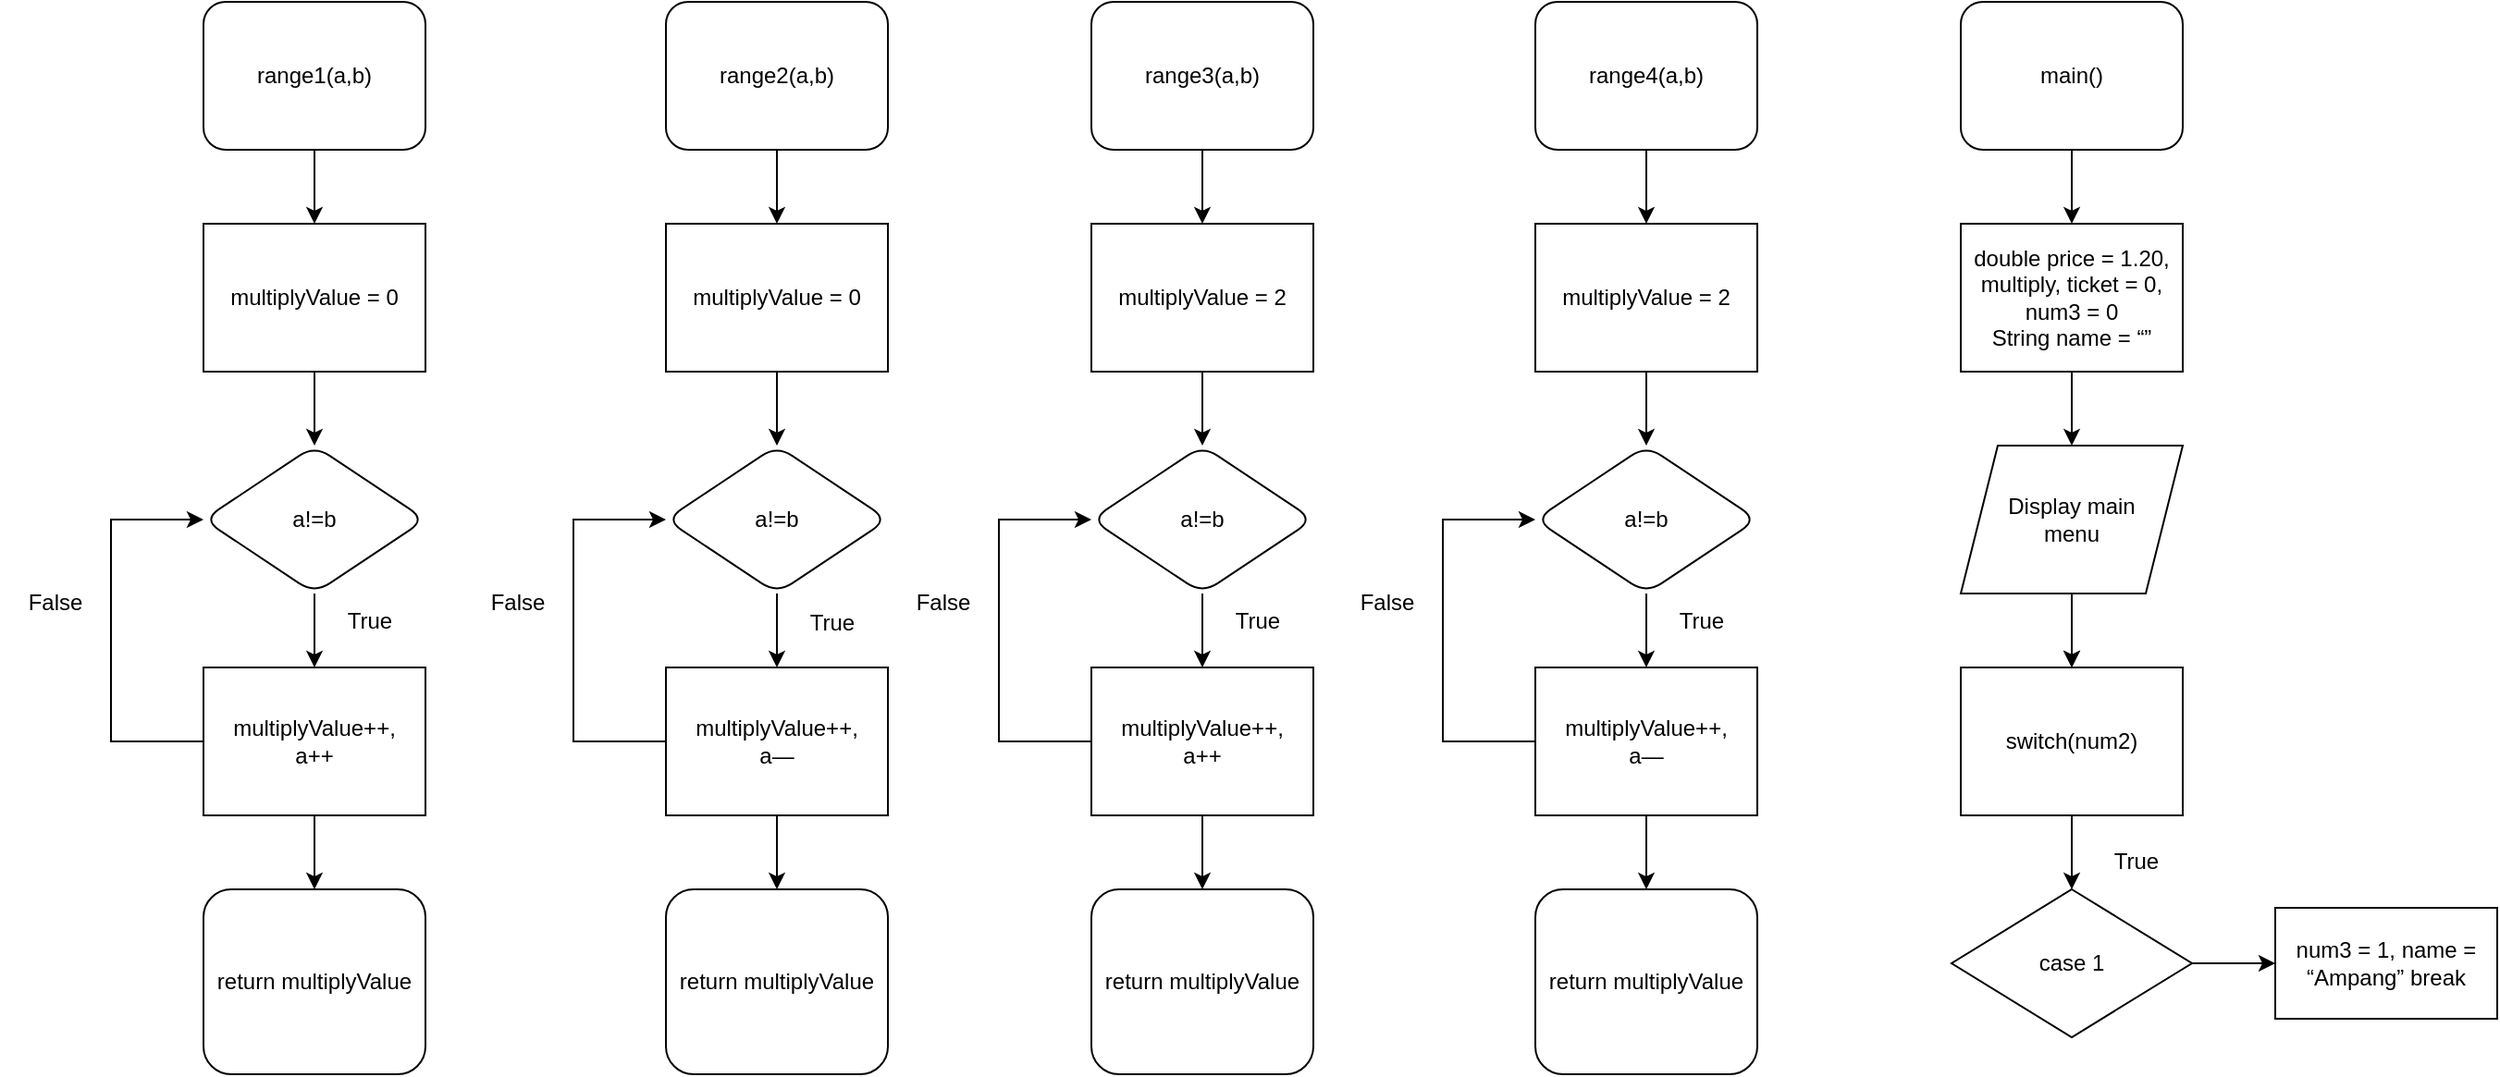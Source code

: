 <mxfile version="20.7.4" type="github">
  <diagram id="OsOMGD-ik3Zf7SZOt8np" name="Page-1">
    <mxGraphModel dx="2970" dy="2670" grid="1" gridSize="10" guides="1" tooltips="1" connect="1" arrows="1" fold="1" page="1" pageScale="1" pageWidth="827" pageHeight="1169" math="0" shadow="0">
      <root>
        <mxCell id="0" />
        <mxCell id="1" parent="0" />
        <mxCell id="JS9AjzZ9kIchDXuZYbvt-4" style="edgeStyle=orthogonalEdgeStyle;rounded=0;orthogonalLoop=1;jettySize=auto;html=1;entryX=0.5;entryY=0;entryDx=0;entryDy=0;" parent="1" source="JS9AjzZ9kIchDXuZYbvt-3" target="JS9AjzZ9kIchDXuZYbvt-5" edge="1">
          <mxGeometry relative="1" as="geometry">
            <mxPoint x="340" y="120" as="targetPoint" />
          </mxGeometry>
        </mxCell>
        <mxCell id="JS9AjzZ9kIchDXuZYbvt-3" value="range1(a,b)" style="rounded=1;whiteSpace=wrap;html=1;" parent="1" vertex="1">
          <mxGeometry x="280" width="120" height="80" as="geometry" />
        </mxCell>
        <mxCell id="JS9AjzZ9kIchDXuZYbvt-6" style="edgeStyle=orthogonalEdgeStyle;rounded=0;orthogonalLoop=1;jettySize=auto;html=1;fontFamily=Helvetica;fontSize=12;fontColor=default;entryX=0.5;entryY=0;entryDx=0;entryDy=0;" parent="1" source="JS9AjzZ9kIchDXuZYbvt-5" target="JS9AjzZ9kIchDXuZYbvt-7" edge="1">
          <mxGeometry x="1" y="28" relative="1" as="geometry">
            <mxPoint x="340" y="240" as="targetPoint" />
            <mxPoint x="-8" y="20" as="offset" />
          </mxGeometry>
        </mxCell>
        <mxCell id="JS9AjzZ9kIchDXuZYbvt-5" value="multiplyValue = 0" style="rounded=0;whiteSpace=wrap;html=1;strokeColor=default;fontFamily=Helvetica;fontSize=12;fontColor=default;fillColor=default;" parent="1" vertex="1">
          <mxGeometry x="280" y="120" width="120" height="80" as="geometry" />
        </mxCell>
        <mxCell id="JS9AjzZ9kIchDXuZYbvt-9" style="edgeStyle=orthogonalEdgeStyle;rounded=0;orthogonalLoop=1;jettySize=auto;html=1;fontFamily=Helvetica;fontSize=12;fontColor=default;entryX=0.5;entryY=0;entryDx=0;entryDy=0;" parent="1" source="JS9AjzZ9kIchDXuZYbvt-7" target="JS9AjzZ9kIchDXuZYbvt-10" edge="1">
          <mxGeometry relative="1" as="geometry">
            <mxPoint x="340" y="360" as="targetPoint" />
          </mxGeometry>
        </mxCell>
        <mxCell id="JS9AjzZ9kIchDXuZYbvt-7" value="a!=b" style="rhombus;whiteSpace=wrap;html=1;rounded=1;strokeColor=default;fontFamily=Helvetica;fontSize=12;fontColor=default;fillColor=default;" parent="1" vertex="1">
          <mxGeometry x="280" y="240" width="120" height="80" as="geometry" />
        </mxCell>
        <mxCell id="JS9AjzZ9kIchDXuZYbvt-12" style="edgeStyle=orthogonalEdgeStyle;rounded=0;orthogonalLoop=1;jettySize=auto;html=1;fontFamily=Helvetica;fontSize=12;fontColor=default;entryX=0.5;entryY=0;entryDx=0;entryDy=0;" parent="1" source="JS9AjzZ9kIchDXuZYbvt-10" target="JS9AjzZ9kIchDXuZYbvt-11" edge="1">
          <mxGeometry relative="1" as="geometry">
            <mxPoint x="340" y="480" as="targetPoint" />
            <Array as="points" />
          </mxGeometry>
        </mxCell>
        <mxCell id="JS9AjzZ9kIchDXuZYbvt-10" value="multiplyValue++,&lt;br&gt;a++" style="rounded=0;whiteSpace=wrap;html=1;strokeColor=default;fontFamily=Helvetica;fontSize=12;fontColor=default;fillColor=default;" parent="1" vertex="1">
          <mxGeometry x="280" y="360" width="120" height="80" as="geometry" />
        </mxCell>
        <mxCell id="JS9AjzZ9kIchDXuZYbvt-11" value="return multiplyValue" style="rounded=1;whiteSpace=wrap;html=1;strokeColor=default;fontFamily=Helvetica;fontSize=12;fontColor=default;fillColor=default;" parent="1" vertex="1">
          <mxGeometry x="280" y="480" width="120" height="100" as="geometry" />
        </mxCell>
        <mxCell id="JS9AjzZ9kIchDXuZYbvt-13" style="edgeStyle=orthogonalEdgeStyle;rounded=0;orthogonalLoop=1;jettySize=auto;html=1;entryX=0.5;entryY=0;entryDx=0;entryDy=0;" parent="1" source="JS9AjzZ9kIchDXuZYbvt-14" target="JS9AjzZ9kIchDXuZYbvt-16" edge="1">
          <mxGeometry relative="1" as="geometry">
            <mxPoint x="590" y="120" as="targetPoint" />
          </mxGeometry>
        </mxCell>
        <mxCell id="JS9AjzZ9kIchDXuZYbvt-14" value="range2(a,b)" style="rounded=1;whiteSpace=wrap;html=1;" parent="1" vertex="1">
          <mxGeometry x="530" width="120" height="80" as="geometry" />
        </mxCell>
        <mxCell id="JS9AjzZ9kIchDXuZYbvt-15" style="edgeStyle=orthogonalEdgeStyle;rounded=0;orthogonalLoop=1;jettySize=auto;html=1;fontFamily=Helvetica;fontSize=12;fontColor=default;entryX=0.5;entryY=0;entryDx=0;entryDy=0;" parent="1" source="JS9AjzZ9kIchDXuZYbvt-16" target="JS9AjzZ9kIchDXuZYbvt-18" edge="1">
          <mxGeometry x="1" y="28" relative="1" as="geometry">
            <mxPoint x="590" y="240" as="targetPoint" />
            <mxPoint x="-8" y="20" as="offset" />
          </mxGeometry>
        </mxCell>
        <mxCell id="JS9AjzZ9kIchDXuZYbvt-16" value="multiplyValue = 0" style="rounded=0;whiteSpace=wrap;html=1;strokeColor=default;fontFamily=Helvetica;fontSize=12;fontColor=default;fillColor=default;" parent="1" vertex="1">
          <mxGeometry x="530" y="120" width="120" height="80" as="geometry" />
        </mxCell>
        <mxCell id="JS9AjzZ9kIchDXuZYbvt-17" style="edgeStyle=orthogonalEdgeStyle;rounded=0;orthogonalLoop=1;jettySize=auto;html=1;fontFamily=Helvetica;fontSize=12;fontColor=default;entryX=0.5;entryY=0;entryDx=0;entryDy=0;" parent="1" source="JS9AjzZ9kIchDXuZYbvt-18" target="JS9AjzZ9kIchDXuZYbvt-20" edge="1">
          <mxGeometry relative="1" as="geometry">
            <mxPoint x="590" y="360" as="targetPoint" />
          </mxGeometry>
        </mxCell>
        <mxCell id="JS9AjzZ9kIchDXuZYbvt-18" value="a!=b" style="rhombus;whiteSpace=wrap;html=1;rounded=1;strokeColor=default;fontFamily=Helvetica;fontSize=12;fontColor=default;fillColor=default;" parent="1" vertex="1">
          <mxGeometry x="530" y="240" width="120" height="80" as="geometry" />
        </mxCell>
        <mxCell id="JS9AjzZ9kIchDXuZYbvt-19" style="edgeStyle=orthogonalEdgeStyle;rounded=0;orthogonalLoop=1;jettySize=auto;html=1;fontFamily=Helvetica;fontSize=12;fontColor=default;entryX=0.5;entryY=0;entryDx=0;entryDy=0;" parent="1" source="JS9AjzZ9kIchDXuZYbvt-20" target="JS9AjzZ9kIchDXuZYbvt-21" edge="1">
          <mxGeometry relative="1" as="geometry">
            <mxPoint x="590" y="480" as="targetPoint" />
            <Array as="points" />
          </mxGeometry>
        </mxCell>
        <mxCell id="JS9AjzZ9kIchDXuZYbvt-20" value="multiplyValue++,&lt;br&gt;a—" style="rounded=0;whiteSpace=wrap;html=1;strokeColor=default;fontFamily=Helvetica;fontSize=12;fontColor=default;fillColor=default;" parent="1" vertex="1">
          <mxGeometry x="530" y="360" width="120" height="80" as="geometry" />
        </mxCell>
        <mxCell id="JS9AjzZ9kIchDXuZYbvt-21" value="return multiplyValue" style="rounded=1;whiteSpace=wrap;html=1;strokeColor=default;fontFamily=Helvetica;fontSize=12;fontColor=default;fillColor=default;" parent="1" vertex="1">
          <mxGeometry x="530" y="480" width="120" height="100" as="geometry" />
        </mxCell>
        <mxCell id="JS9AjzZ9kIchDXuZYbvt-22" style="edgeStyle=orthogonalEdgeStyle;rounded=0;orthogonalLoop=1;jettySize=auto;html=1;entryX=0.5;entryY=0;entryDx=0;entryDy=0;" parent="1" source="JS9AjzZ9kIchDXuZYbvt-23" target="JS9AjzZ9kIchDXuZYbvt-25" edge="1">
          <mxGeometry relative="1" as="geometry">
            <mxPoint x="820" y="120" as="targetPoint" />
          </mxGeometry>
        </mxCell>
        <mxCell id="JS9AjzZ9kIchDXuZYbvt-23" value="range3(a,b)" style="rounded=1;whiteSpace=wrap;html=1;" parent="1" vertex="1">
          <mxGeometry x="760" width="120" height="80" as="geometry" />
        </mxCell>
        <mxCell id="JS9AjzZ9kIchDXuZYbvt-24" style="edgeStyle=orthogonalEdgeStyle;rounded=0;orthogonalLoop=1;jettySize=auto;html=1;fontFamily=Helvetica;fontSize=12;fontColor=default;entryX=0.5;entryY=0;entryDx=0;entryDy=0;" parent="1" source="JS9AjzZ9kIchDXuZYbvt-25" target="JS9AjzZ9kIchDXuZYbvt-27" edge="1">
          <mxGeometry x="1" y="28" relative="1" as="geometry">
            <mxPoint x="820" y="240" as="targetPoint" />
            <mxPoint x="-8" y="20" as="offset" />
          </mxGeometry>
        </mxCell>
        <mxCell id="JS9AjzZ9kIchDXuZYbvt-25" value="multiplyValue = 2" style="rounded=0;whiteSpace=wrap;html=1;strokeColor=default;fontFamily=Helvetica;fontSize=12;fontColor=default;fillColor=default;" parent="1" vertex="1">
          <mxGeometry x="760" y="120" width="120" height="80" as="geometry" />
        </mxCell>
        <mxCell id="JS9AjzZ9kIchDXuZYbvt-26" style="edgeStyle=orthogonalEdgeStyle;rounded=0;orthogonalLoop=1;jettySize=auto;html=1;fontFamily=Helvetica;fontSize=12;fontColor=default;entryX=0.5;entryY=0;entryDx=0;entryDy=0;" parent="1" source="JS9AjzZ9kIchDXuZYbvt-27" target="JS9AjzZ9kIchDXuZYbvt-29" edge="1">
          <mxGeometry relative="1" as="geometry">
            <mxPoint x="820" y="360" as="targetPoint" />
          </mxGeometry>
        </mxCell>
        <mxCell id="JS9AjzZ9kIchDXuZYbvt-27" value="a!=b" style="rhombus;whiteSpace=wrap;html=1;rounded=1;strokeColor=default;fontFamily=Helvetica;fontSize=12;fontColor=default;fillColor=default;" parent="1" vertex="1">
          <mxGeometry x="760" y="240" width="120" height="80" as="geometry" />
        </mxCell>
        <mxCell id="JS9AjzZ9kIchDXuZYbvt-28" style="edgeStyle=orthogonalEdgeStyle;rounded=0;orthogonalLoop=1;jettySize=auto;html=1;fontFamily=Helvetica;fontSize=12;fontColor=default;entryX=0.5;entryY=0;entryDx=0;entryDy=0;" parent="1" source="JS9AjzZ9kIchDXuZYbvt-29" target="JS9AjzZ9kIchDXuZYbvt-30" edge="1">
          <mxGeometry relative="1" as="geometry">
            <mxPoint x="820" y="480" as="targetPoint" />
            <Array as="points" />
          </mxGeometry>
        </mxCell>
        <mxCell id="JS9AjzZ9kIchDXuZYbvt-29" value="multiplyValue++,&lt;br&gt;a++" style="rounded=0;whiteSpace=wrap;html=1;strokeColor=default;fontFamily=Helvetica;fontSize=12;fontColor=default;fillColor=default;" parent="1" vertex="1">
          <mxGeometry x="760" y="360" width="120" height="80" as="geometry" />
        </mxCell>
        <mxCell id="JS9AjzZ9kIchDXuZYbvt-30" value="return multiplyValue" style="rounded=1;whiteSpace=wrap;html=1;strokeColor=default;fontFamily=Helvetica;fontSize=12;fontColor=default;fillColor=default;" parent="1" vertex="1">
          <mxGeometry x="760" y="480" width="120" height="100" as="geometry" />
        </mxCell>
        <mxCell id="JS9AjzZ9kIchDXuZYbvt-32" style="edgeStyle=orthogonalEdgeStyle;rounded=0;orthogonalLoop=1;jettySize=auto;html=1;entryX=0.5;entryY=0;entryDx=0;entryDy=0;" parent="1" source="JS9AjzZ9kIchDXuZYbvt-33" target="JS9AjzZ9kIchDXuZYbvt-35" edge="1">
          <mxGeometry relative="1" as="geometry">
            <mxPoint x="1060" y="120" as="targetPoint" />
          </mxGeometry>
        </mxCell>
        <mxCell id="JS9AjzZ9kIchDXuZYbvt-33" value="range4(a,b)" style="rounded=1;whiteSpace=wrap;html=1;" parent="1" vertex="1">
          <mxGeometry x="1000" width="120" height="80" as="geometry" />
        </mxCell>
        <mxCell id="JS9AjzZ9kIchDXuZYbvt-34" style="edgeStyle=orthogonalEdgeStyle;rounded=0;orthogonalLoop=1;jettySize=auto;html=1;fontFamily=Helvetica;fontSize=12;fontColor=default;entryX=0.5;entryY=0;entryDx=0;entryDy=0;" parent="1" source="JS9AjzZ9kIchDXuZYbvt-35" target="JS9AjzZ9kIchDXuZYbvt-37" edge="1">
          <mxGeometry x="1" y="28" relative="1" as="geometry">
            <mxPoint x="1060" y="240" as="targetPoint" />
            <mxPoint x="-8" y="20" as="offset" />
          </mxGeometry>
        </mxCell>
        <mxCell id="JS9AjzZ9kIchDXuZYbvt-35" value="multiplyValue = 2" style="rounded=0;whiteSpace=wrap;html=1;strokeColor=default;fontFamily=Helvetica;fontSize=12;fontColor=default;fillColor=default;" parent="1" vertex="1">
          <mxGeometry x="1000" y="120" width="120" height="80" as="geometry" />
        </mxCell>
        <mxCell id="JS9AjzZ9kIchDXuZYbvt-36" style="edgeStyle=orthogonalEdgeStyle;rounded=0;orthogonalLoop=1;jettySize=auto;html=1;fontFamily=Helvetica;fontSize=12;fontColor=default;" parent="1" source="JS9AjzZ9kIchDXuZYbvt-37" target="JS9AjzZ9kIchDXuZYbvt-39" edge="1">
          <mxGeometry relative="1" as="geometry">
            <mxPoint x="1060" y="360" as="targetPoint" />
          </mxGeometry>
        </mxCell>
        <mxCell id="JS9AjzZ9kIchDXuZYbvt-37" value="a!=b" style="rhombus;whiteSpace=wrap;html=1;rounded=1;strokeColor=default;fontFamily=Helvetica;fontSize=12;fontColor=default;fillColor=default;" parent="1" vertex="1">
          <mxGeometry x="1000" y="240" width="120" height="80" as="geometry" />
        </mxCell>
        <mxCell id="JS9AjzZ9kIchDXuZYbvt-38" style="edgeStyle=orthogonalEdgeStyle;rounded=0;orthogonalLoop=1;jettySize=auto;html=1;fontFamily=Helvetica;fontSize=12;fontColor=default;entryX=0.5;entryY=0;entryDx=0;entryDy=0;" parent="1" source="JS9AjzZ9kIchDXuZYbvt-39" target="JS9AjzZ9kIchDXuZYbvt-40" edge="1">
          <mxGeometry relative="1" as="geometry">
            <mxPoint x="1060" y="480" as="targetPoint" />
            <Array as="points" />
          </mxGeometry>
        </mxCell>
        <mxCell id="HR_ULsvQH8FzLZKK90XC-12" style="edgeStyle=orthogonalEdgeStyle;rounded=0;orthogonalLoop=1;jettySize=auto;html=1;fontFamily=Helvetica;fontSize=12;fontColor=default;entryX=0;entryY=0.5;entryDx=0;entryDy=0;" edge="1" parent="1" source="JS9AjzZ9kIchDXuZYbvt-39" target="JS9AjzZ9kIchDXuZYbvt-37">
          <mxGeometry relative="1" as="geometry">
            <mxPoint x="930" y="210" as="targetPoint" />
            <Array as="points">
              <mxPoint x="950" y="400" />
              <mxPoint x="950" y="280" />
            </Array>
          </mxGeometry>
        </mxCell>
        <mxCell id="JS9AjzZ9kIchDXuZYbvt-39" value="multiplyValue++,&lt;br&gt;a—" style="rounded=0;whiteSpace=wrap;html=1;strokeColor=default;fontFamily=Helvetica;fontSize=12;fontColor=default;fillColor=default;" parent="1" vertex="1">
          <mxGeometry x="1000" y="360" width="120" height="80" as="geometry" />
        </mxCell>
        <mxCell id="JS9AjzZ9kIchDXuZYbvt-40" value="return multiplyValue" style="rounded=1;whiteSpace=wrap;html=1;strokeColor=default;fontFamily=Helvetica;fontSize=12;fontColor=default;fillColor=default;" parent="1" vertex="1">
          <mxGeometry x="1000" y="480" width="120" height="100" as="geometry" />
        </mxCell>
        <mxCell id="HR_ULsvQH8FzLZKK90XC-2" style="edgeStyle=orthogonalEdgeStyle;rounded=0;orthogonalLoop=1;jettySize=auto;html=1;entryX=0.5;entryY=0;entryDx=0;entryDy=0;" edge="1" parent="1" source="HR_ULsvQH8FzLZKK90XC-1" target="HR_ULsvQH8FzLZKK90XC-3">
          <mxGeometry relative="1" as="geometry">
            <mxPoint x="1290" y="120" as="targetPoint" />
          </mxGeometry>
        </mxCell>
        <mxCell id="HR_ULsvQH8FzLZKK90XC-1" value="main()" style="rounded=1;whiteSpace=wrap;html=1;" vertex="1" parent="1">
          <mxGeometry x="1230" width="120" height="80" as="geometry" />
        </mxCell>
        <mxCell id="HR_ULsvQH8FzLZKK90XC-5" style="edgeStyle=orthogonalEdgeStyle;rounded=0;orthogonalLoop=1;jettySize=auto;html=1;entryX=0.5;entryY=0;entryDx=0;entryDy=0;" edge="1" parent="1" source="HR_ULsvQH8FzLZKK90XC-3" target="HR_ULsvQH8FzLZKK90XC-6">
          <mxGeometry relative="1" as="geometry">
            <mxPoint x="1290" y="240" as="targetPoint" />
          </mxGeometry>
        </mxCell>
        <mxCell id="HR_ULsvQH8FzLZKK90XC-3" value="double price = 1.20, multiply, ticket = 0, num3 = 0&lt;br&gt;String name = “”" style="rounded=0;whiteSpace=wrap;html=1;" vertex="1" parent="1">
          <mxGeometry x="1230" y="120" width="120" height="80" as="geometry" />
        </mxCell>
        <mxCell id="HR_ULsvQH8FzLZKK90XC-8" style="edgeStyle=orthogonalEdgeStyle;rounded=0;orthogonalLoop=1;jettySize=auto;html=1;fontFamily=Helvetica;fontSize=12;fontColor=default;" edge="1" parent="1" source="HR_ULsvQH8FzLZKK90XC-6">
          <mxGeometry relative="1" as="geometry">
            <mxPoint x="1290" y="360" as="targetPoint" />
          </mxGeometry>
        </mxCell>
        <mxCell id="HR_ULsvQH8FzLZKK90XC-11" style="edgeStyle=orthogonalEdgeStyle;rounded=0;orthogonalLoop=1;jettySize=auto;html=1;entryX=0.5;entryY=0;entryDx=0;entryDy=0;fontFamily=Helvetica;fontSize=12;fontColor=default;" edge="1" parent="1" source="HR_ULsvQH8FzLZKK90XC-6">
          <mxGeometry relative="1" as="geometry">
            <mxPoint x="1290" y="360" as="targetPoint" />
          </mxGeometry>
        </mxCell>
        <mxCell id="HR_ULsvQH8FzLZKK90XC-6" value="Display main&lt;br&gt;menu" style="shape=parallelogram;perimeter=parallelogramPerimeter;whiteSpace=wrap;html=1;fixedSize=1;" vertex="1" parent="1">
          <mxGeometry x="1230" y="240" width="120" height="80" as="geometry" />
        </mxCell>
        <mxCell id="HR_ULsvQH8FzLZKK90XC-13" value="True" style="text;html=1;strokeColor=none;fillColor=none;align=center;verticalAlign=middle;whiteSpace=wrap;rounded=0;fontFamily=Helvetica;fontSize=12;fontColor=default;rotation=0;" vertex="1" parent="1">
          <mxGeometry x="1060" y="320" width="60" height="29" as="geometry" />
        </mxCell>
        <mxCell id="HR_ULsvQH8FzLZKK90XC-19" value="False" style="text;html=1;strokeColor=none;fillColor=none;align=center;verticalAlign=middle;whiteSpace=wrap;rounded=0;fontFamily=Helvetica;fontSize=12;fontColor=default;" vertex="1" parent="1">
          <mxGeometry x="890" y="310" width="60" height="30" as="geometry" />
        </mxCell>
        <mxCell id="HR_ULsvQH8FzLZKK90XC-20" style="edgeStyle=orthogonalEdgeStyle;rounded=0;orthogonalLoop=1;jettySize=auto;html=1;fontFamily=Helvetica;fontSize=12;fontColor=default;entryX=0;entryY=0.5;entryDx=0;entryDy=0;" edge="1" parent="1">
          <mxGeometry relative="1" as="geometry">
            <mxPoint x="760" y="280" as="targetPoint" />
            <mxPoint x="760" y="400" as="sourcePoint" />
            <Array as="points">
              <mxPoint x="710" y="400" />
              <mxPoint x="710" y="280" />
            </Array>
          </mxGeometry>
        </mxCell>
        <mxCell id="HR_ULsvQH8FzLZKK90XC-21" value="False" style="text;html=1;strokeColor=none;fillColor=none;align=center;verticalAlign=middle;whiteSpace=wrap;rounded=0;fontFamily=Helvetica;fontSize=12;fontColor=default;" vertex="1" parent="1">
          <mxGeometry x="650" y="310" width="60" height="30" as="geometry" />
        </mxCell>
        <mxCell id="HR_ULsvQH8FzLZKK90XC-22" style="edgeStyle=orthogonalEdgeStyle;rounded=0;orthogonalLoop=1;jettySize=auto;html=1;fontFamily=Helvetica;fontSize=12;fontColor=default;entryX=0;entryY=0.5;entryDx=0;entryDy=0;" edge="1" parent="1">
          <mxGeometry relative="1" as="geometry">
            <mxPoint x="530" y="280" as="targetPoint" />
            <mxPoint x="530" y="400" as="sourcePoint" />
            <Array as="points">
              <mxPoint x="480" y="400" />
              <mxPoint x="480" y="280" />
            </Array>
          </mxGeometry>
        </mxCell>
        <mxCell id="HR_ULsvQH8FzLZKK90XC-23" value="False" style="text;html=1;strokeColor=none;fillColor=none;align=center;verticalAlign=middle;whiteSpace=wrap;rounded=0;fontFamily=Helvetica;fontSize=12;fontColor=default;" vertex="1" parent="1">
          <mxGeometry x="420" y="310" width="60" height="30" as="geometry" />
        </mxCell>
        <mxCell id="HR_ULsvQH8FzLZKK90XC-24" style="edgeStyle=orthogonalEdgeStyle;rounded=0;orthogonalLoop=1;jettySize=auto;html=1;fontFamily=Helvetica;fontSize=12;fontColor=default;entryX=0;entryY=0.5;entryDx=0;entryDy=0;" edge="1" parent="1">
          <mxGeometry relative="1" as="geometry">
            <mxPoint x="280" y="280" as="targetPoint" />
            <mxPoint x="280" y="400" as="sourcePoint" />
            <Array as="points">
              <mxPoint x="230" y="400" />
              <mxPoint x="230" y="280" />
            </Array>
          </mxGeometry>
        </mxCell>
        <mxCell id="HR_ULsvQH8FzLZKK90XC-25" value="False" style="text;html=1;strokeColor=none;fillColor=none;align=center;verticalAlign=middle;whiteSpace=wrap;rounded=0;fontFamily=Helvetica;fontSize=12;fontColor=default;" vertex="1" parent="1">
          <mxGeometry x="170" y="310" width="60" height="30" as="geometry" />
        </mxCell>
        <mxCell id="HR_ULsvQH8FzLZKK90XC-26" value="True" style="text;html=1;strokeColor=none;fillColor=none;align=center;verticalAlign=middle;whiteSpace=wrap;rounded=0;fontFamily=Helvetica;fontSize=12;fontColor=default;rotation=0;" vertex="1" parent="1">
          <mxGeometry x="820" y="320" width="60" height="30" as="geometry" />
        </mxCell>
        <mxCell id="HR_ULsvQH8FzLZKK90XC-27" value="True" style="text;html=1;strokeColor=none;fillColor=none;align=center;verticalAlign=middle;whiteSpace=wrap;rounded=0;fontFamily=Helvetica;fontSize=12;fontColor=default;rotation=0;" vertex="1" parent="1">
          <mxGeometry x="590" y="321" width="60" height="29" as="geometry" />
        </mxCell>
        <mxCell id="HR_ULsvQH8FzLZKK90XC-28" value="True" style="text;html=1;strokeColor=none;fillColor=none;align=center;verticalAlign=middle;whiteSpace=wrap;rounded=0;fontFamily=Helvetica;fontSize=12;fontColor=default;rotation=0;" vertex="1" parent="1">
          <mxGeometry x="340" y="320" width="60" height="29" as="geometry" />
        </mxCell>
        <mxCell id="HR_ULsvQH8FzLZKK90XC-32" style="edgeStyle=orthogonalEdgeStyle;rounded=0;orthogonalLoop=1;jettySize=auto;html=1;fontFamily=Helvetica;fontSize=12;fontColor=default;entryX=0.5;entryY=0;entryDx=0;entryDy=0;" edge="1" parent="1" source="HR_ULsvQH8FzLZKK90XC-30" target="HR_ULsvQH8FzLZKK90XC-33">
          <mxGeometry relative="1" as="geometry">
            <mxPoint x="1290" y="480" as="targetPoint" />
          </mxGeometry>
        </mxCell>
        <mxCell id="HR_ULsvQH8FzLZKK90XC-30" value="switch(num2)&lt;br&gt;" style="rounded=0;whiteSpace=wrap;html=1;strokeColor=default;fontFamily=Helvetica;fontSize=12;fontColor=default;fillColor=default;" vertex="1" parent="1">
          <mxGeometry x="1230" y="360" width="120" height="80" as="geometry" />
        </mxCell>
        <mxCell id="HR_ULsvQH8FzLZKK90XC-35" style="edgeStyle=orthogonalEdgeStyle;rounded=0;orthogonalLoop=1;jettySize=auto;html=1;fontFamily=Helvetica;fontSize=12;fontColor=default;" edge="1" parent="1" source="HR_ULsvQH8FzLZKK90XC-33">
          <mxGeometry relative="1" as="geometry">
            <mxPoint x="1400" y="520" as="targetPoint" />
          </mxGeometry>
        </mxCell>
        <mxCell id="HR_ULsvQH8FzLZKK90XC-33" value="case 1" style="rhombus;whiteSpace=wrap;html=1;strokeColor=default;fontFamily=Helvetica;fontSize=12;fontColor=default;fillColor=default;" vertex="1" parent="1">
          <mxGeometry x="1225" y="480" width="130" height="80" as="geometry" />
        </mxCell>
        <mxCell id="HR_ULsvQH8FzLZKK90XC-36" value="num3 = 1, name = “Ampang” break" style="rounded=0;whiteSpace=wrap;html=1;strokeColor=default;fontFamily=Helvetica;fontSize=12;fontColor=default;fillColor=default;" vertex="1" parent="1">
          <mxGeometry x="1400" y="490" width="120" height="60" as="geometry" />
        </mxCell>
        <mxCell id="HR_ULsvQH8FzLZKK90XC-37" value="True" style="text;html=1;strokeColor=none;fillColor=none;align=center;verticalAlign=middle;whiteSpace=wrap;rounded=0;fontFamily=Helvetica;fontSize=12;fontColor=default;" vertex="1" parent="1">
          <mxGeometry x="1295" y="450" width="60" height="30" as="geometry" />
        </mxCell>
      </root>
    </mxGraphModel>
  </diagram>
</mxfile>
